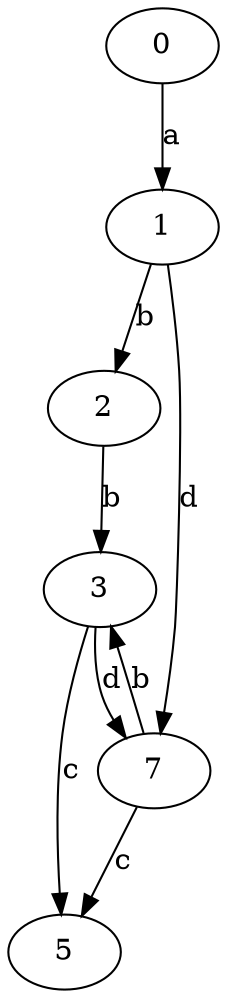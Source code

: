 strict digraph  {
0;
1;
2;
3;
5;
7;
0 -> 1  [label=a];
1 -> 2  [label=b];
1 -> 7  [label=d];
2 -> 3  [label=b];
3 -> 5  [label=c];
3 -> 7  [label=d];
7 -> 3  [label=b];
7 -> 5  [label=c];
}
